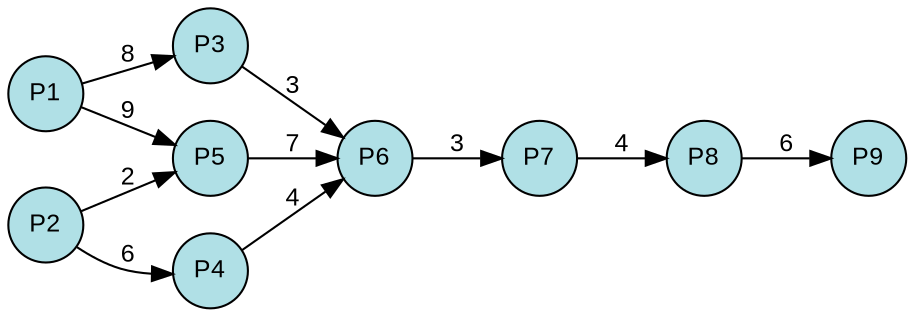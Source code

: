 digraph {
  splines=true;
node [margin=0 fontname=arial fontcolor=black fontsize=12 shape=circle width=0.5 fixedsize=true style=filled fillcolor=powderblue]
  1 [label="P1"]
  2 [label="P2"]
  3 [label="P3"]
  4 [label="P4"]
  5 [label="P5"]
  6 [label="P6"]
  7 [label="P7"]
  8 [label="P8"]
  9 [label="P9"]
rankdir=LR
edge [margin=0 fontname=arial fontcolor=black fontsize=12]
	1 -> 3 [label="8"]
	2 -> 4 [label="6"]
	1 -> 5 [label="9"]
	2 -> 5 [label="2"]
	3 -> 6 [label="3"]
	4 -> 6 [label="4"]
	5 -> 6 [label="7"]
	6 -> 7 [label="3"]
	7 -> 8 [label="4"]
	8 -> 9 [label="6"]
	{rank=same  1, 2 }
	{rank=same  3, 4, 5 }
	{rank=same  6 }
	{rank=same  7 }
	{rank=same  8 }
	{rank=same  9 }
} 
